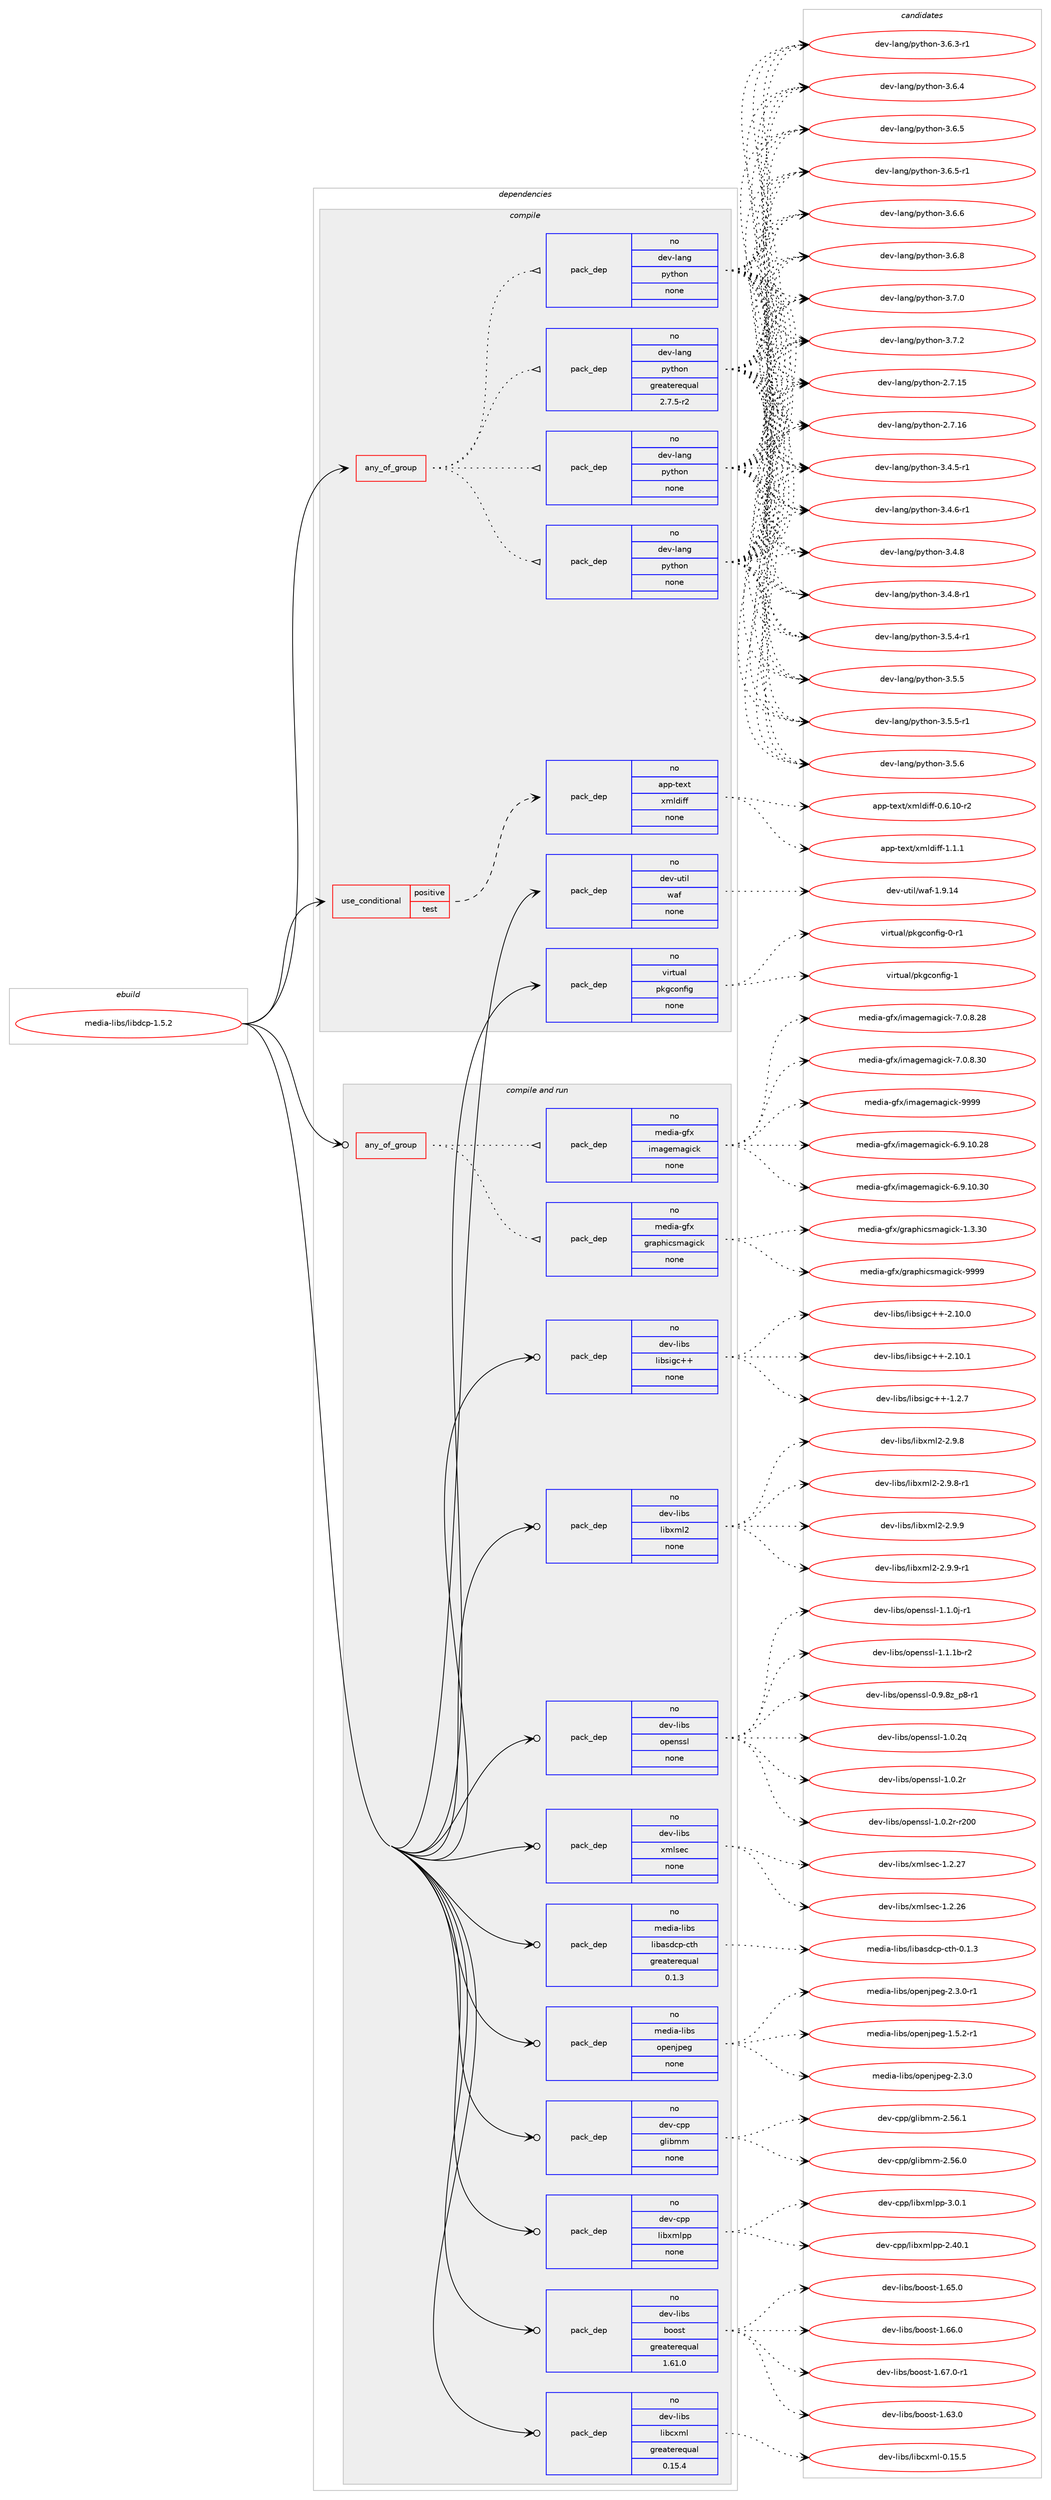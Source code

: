 digraph prolog {

# *************
# Graph options
# *************

newrank=true;
concentrate=true;
compound=true;
graph [rankdir=LR,fontname=Helvetica,fontsize=10,ranksep=1.5];#, ranksep=2.5, nodesep=0.2];
edge  [arrowhead=vee];
node  [fontname=Helvetica,fontsize=10];

# **********
# The ebuild
# **********

subgraph cluster_leftcol {
color=gray;
rank=same;
label=<<i>ebuild</i>>;
id [label="media-libs/libdcp-1.5.2", color=red, width=4, href="../media-libs/libdcp-1.5.2.svg"];
}

# ****************
# The dependencies
# ****************

subgraph cluster_midcol {
color=gray;
label=<<i>dependencies</i>>;
subgraph cluster_compile {
fillcolor="#eeeeee";
style=filled;
label=<<i>compile</i>>;
subgraph any25058 {
dependency1612175 [label=<<TABLE BORDER="0" CELLBORDER="1" CELLSPACING="0" CELLPADDING="4"><TR><TD CELLPADDING="10">any_of_group</TD></TR></TABLE>>, shape=none, color=red];subgraph pack1152099 {
dependency1612176 [label=<<TABLE BORDER="0" CELLBORDER="1" CELLSPACING="0" CELLPADDING="4" WIDTH="220"><TR><TD ROWSPAN="6" CELLPADDING="30">pack_dep</TD></TR><TR><TD WIDTH="110">no</TD></TR><TR><TD>dev-lang</TD></TR><TR><TD>python</TD></TR><TR><TD>none</TD></TR><TR><TD></TD></TR></TABLE>>, shape=none, color=blue];
}
dependency1612175:e -> dependency1612176:w [weight=20,style="dotted",arrowhead="oinv"];
subgraph pack1152100 {
dependency1612177 [label=<<TABLE BORDER="0" CELLBORDER="1" CELLSPACING="0" CELLPADDING="4" WIDTH="220"><TR><TD ROWSPAN="6" CELLPADDING="30">pack_dep</TD></TR><TR><TD WIDTH="110">no</TD></TR><TR><TD>dev-lang</TD></TR><TR><TD>python</TD></TR><TR><TD>none</TD></TR><TR><TD></TD></TR></TABLE>>, shape=none, color=blue];
}
dependency1612175:e -> dependency1612177:w [weight=20,style="dotted",arrowhead="oinv"];
subgraph pack1152101 {
dependency1612178 [label=<<TABLE BORDER="0" CELLBORDER="1" CELLSPACING="0" CELLPADDING="4" WIDTH="220"><TR><TD ROWSPAN="6" CELLPADDING="30">pack_dep</TD></TR><TR><TD WIDTH="110">no</TD></TR><TR><TD>dev-lang</TD></TR><TR><TD>python</TD></TR><TR><TD>none</TD></TR><TR><TD></TD></TR></TABLE>>, shape=none, color=blue];
}
dependency1612175:e -> dependency1612178:w [weight=20,style="dotted",arrowhead="oinv"];
subgraph pack1152102 {
dependency1612179 [label=<<TABLE BORDER="0" CELLBORDER="1" CELLSPACING="0" CELLPADDING="4" WIDTH="220"><TR><TD ROWSPAN="6" CELLPADDING="30">pack_dep</TD></TR><TR><TD WIDTH="110">no</TD></TR><TR><TD>dev-lang</TD></TR><TR><TD>python</TD></TR><TR><TD>greaterequal</TD></TR><TR><TD>2.7.5-r2</TD></TR></TABLE>>, shape=none, color=blue];
}
dependency1612175:e -> dependency1612179:w [weight=20,style="dotted",arrowhead="oinv"];
}
id:e -> dependency1612175:w [weight=20,style="solid",arrowhead="vee"];
subgraph cond434319 {
dependency1612180 [label=<<TABLE BORDER="0" CELLBORDER="1" CELLSPACING="0" CELLPADDING="4"><TR><TD ROWSPAN="3" CELLPADDING="10">use_conditional</TD></TR><TR><TD>positive</TD></TR><TR><TD>test</TD></TR></TABLE>>, shape=none, color=red];
subgraph pack1152103 {
dependency1612181 [label=<<TABLE BORDER="0" CELLBORDER="1" CELLSPACING="0" CELLPADDING="4" WIDTH="220"><TR><TD ROWSPAN="6" CELLPADDING="30">pack_dep</TD></TR><TR><TD WIDTH="110">no</TD></TR><TR><TD>app-text</TD></TR><TR><TD>xmldiff</TD></TR><TR><TD>none</TD></TR><TR><TD></TD></TR></TABLE>>, shape=none, color=blue];
}
dependency1612180:e -> dependency1612181:w [weight=20,style="dashed",arrowhead="vee"];
}
id:e -> dependency1612180:w [weight=20,style="solid",arrowhead="vee"];
subgraph pack1152104 {
dependency1612182 [label=<<TABLE BORDER="0" CELLBORDER="1" CELLSPACING="0" CELLPADDING="4" WIDTH="220"><TR><TD ROWSPAN="6" CELLPADDING="30">pack_dep</TD></TR><TR><TD WIDTH="110">no</TD></TR><TR><TD>dev-util</TD></TR><TR><TD>waf</TD></TR><TR><TD>none</TD></TR><TR><TD></TD></TR></TABLE>>, shape=none, color=blue];
}
id:e -> dependency1612182:w [weight=20,style="solid",arrowhead="vee"];
subgraph pack1152105 {
dependency1612183 [label=<<TABLE BORDER="0" CELLBORDER="1" CELLSPACING="0" CELLPADDING="4" WIDTH="220"><TR><TD ROWSPAN="6" CELLPADDING="30">pack_dep</TD></TR><TR><TD WIDTH="110">no</TD></TR><TR><TD>virtual</TD></TR><TR><TD>pkgconfig</TD></TR><TR><TD>none</TD></TR><TR><TD></TD></TR></TABLE>>, shape=none, color=blue];
}
id:e -> dependency1612183:w [weight=20,style="solid",arrowhead="vee"];
}
subgraph cluster_compileandrun {
fillcolor="#eeeeee";
style=filled;
label=<<i>compile and run</i>>;
subgraph any25059 {
dependency1612184 [label=<<TABLE BORDER="0" CELLBORDER="1" CELLSPACING="0" CELLPADDING="4"><TR><TD CELLPADDING="10">any_of_group</TD></TR></TABLE>>, shape=none, color=red];subgraph pack1152106 {
dependency1612185 [label=<<TABLE BORDER="0" CELLBORDER="1" CELLSPACING="0" CELLPADDING="4" WIDTH="220"><TR><TD ROWSPAN="6" CELLPADDING="30">pack_dep</TD></TR><TR><TD WIDTH="110">no</TD></TR><TR><TD>media-gfx</TD></TR><TR><TD>graphicsmagick</TD></TR><TR><TD>none</TD></TR><TR><TD></TD></TR></TABLE>>, shape=none, color=blue];
}
dependency1612184:e -> dependency1612185:w [weight=20,style="dotted",arrowhead="oinv"];
subgraph pack1152107 {
dependency1612186 [label=<<TABLE BORDER="0" CELLBORDER="1" CELLSPACING="0" CELLPADDING="4" WIDTH="220"><TR><TD ROWSPAN="6" CELLPADDING="30">pack_dep</TD></TR><TR><TD WIDTH="110">no</TD></TR><TR><TD>media-gfx</TD></TR><TR><TD>imagemagick</TD></TR><TR><TD>none</TD></TR><TR><TD></TD></TR></TABLE>>, shape=none, color=blue];
}
dependency1612184:e -> dependency1612186:w [weight=20,style="dotted",arrowhead="oinv"];
}
id:e -> dependency1612184:w [weight=20,style="solid",arrowhead="odotvee"];
subgraph pack1152108 {
dependency1612187 [label=<<TABLE BORDER="0" CELLBORDER="1" CELLSPACING="0" CELLPADDING="4" WIDTH="220"><TR><TD ROWSPAN="6" CELLPADDING="30">pack_dep</TD></TR><TR><TD WIDTH="110">no</TD></TR><TR><TD>dev-cpp</TD></TR><TR><TD>glibmm</TD></TR><TR><TD>none</TD></TR><TR><TD></TD></TR></TABLE>>, shape=none, color=blue];
}
id:e -> dependency1612187:w [weight=20,style="solid",arrowhead="odotvee"];
subgraph pack1152109 {
dependency1612188 [label=<<TABLE BORDER="0" CELLBORDER="1" CELLSPACING="0" CELLPADDING="4" WIDTH="220"><TR><TD ROWSPAN="6" CELLPADDING="30">pack_dep</TD></TR><TR><TD WIDTH="110">no</TD></TR><TR><TD>dev-cpp</TD></TR><TR><TD>libxmlpp</TD></TR><TR><TD>none</TD></TR><TR><TD></TD></TR></TABLE>>, shape=none, color=blue];
}
id:e -> dependency1612188:w [weight=20,style="solid",arrowhead="odotvee"];
subgraph pack1152110 {
dependency1612189 [label=<<TABLE BORDER="0" CELLBORDER="1" CELLSPACING="0" CELLPADDING="4" WIDTH="220"><TR><TD ROWSPAN="6" CELLPADDING="30">pack_dep</TD></TR><TR><TD WIDTH="110">no</TD></TR><TR><TD>dev-libs</TD></TR><TR><TD>boost</TD></TR><TR><TD>greaterequal</TD></TR><TR><TD>1.61.0</TD></TR></TABLE>>, shape=none, color=blue];
}
id:e -> dependency1612189:w [weight=20,style="solid",arrowhead="odotvee"];
subgraph pack1152111 {
dependency1612190 [label=<<TABLE BORDER="0" CELLBORDER="1" CELLSPACING="0" CELLPADDING="4" WIDTH="220"><TR><TD ROWSPAN="6" CELLPADDING="30">pack_dep</TD></TR><TR><TD WIDTH="110">no</TD></TR><TR><TD>dev-libs</TD></TR><TR><TD>libcxml</TD></TR><TR><TD>greaterequal</TD></TR><TR><TD>0.15.4</TD></TR></TABLE>>, shape=none, color=blue];
}
id:e -> dependency1612190:w [weight=20,style="solid",arrowhead="odotvee"];
subgraph pack1152112 {
dependency1612191 [label=<<TABLE BORDER="0" CELLBORDER="1" CELLSPACING="0" CELLPADDING="4" WIDTH="220"><TR><TD ROWSPAN="6" CELLPADDING="30">pack_dep</TD></TR><TR><TD WIDTH="110">no</TD></TR><TR><TD>dev-libs</TD></TR><TR><TD>libsigc++</TD></TR><TR><TD>none</TD></TR><TR><TD></TD></TR></TABLE>>, shape=none, color=blue];
}
id:e -> dependency1612191:w [weight=20,style="solid",arrowhead="odotvee"];
subgraph pack1152113 {
dependency1612192 [label=<<TABLE BORDER="0" CELLBORDER="1" CELLSPACING="0" CELLPADDING="4" WIDTH="220"><TR><TD ROWSPAN="6" CELLPADDING="30">pack_dep</TD></TR><TR><TD WIDTH="110">no</TD></TR><TR><TD>dev-libs</TD></TR><TR><TD>libxml2</TD></TR><TR><TD>none</TD></TR><TR><TD></TD></TR></TABLE>>, shape=none, color=blue];
}
id:e -> dependency1612192:w [weight=20,style="solid",arrowhead="odotvee"];
subgraph pack1152114 {
dependency1612193 [label=<<TABLE BORDER="0" CELLBORDER="1" CELLSPACING="0" CELLPADDING="4" WIDTH="220"><TR><TD ROWSPAN="6" CELLPADDING="30">pack_dep</TD></TR><TR><TD WIDTH="110">no</TD></TR><TR><TD>dev-libs</TD></TR><TR><TD>openssl</TD></TR><TR><TD>none</TD></TR><TR><TD></TD></TR></TABLE>>, shape=none, color=blue];
}
id:e -> dependency1612193:w [weight=20,style="solid",arrowhead="odotvee"];
subgraph pack1152115 {
dependency1612194 [label=<<TABLE BORDER="0" CELLBORDER="1" CELLSPACING="0" CELLPADDING="4" WIDTH="220"><TR><TD ROWSPAN="6" CELLPADDING="30">pack_dep</TD></TR><TR><TD WIDTH="110">no</TD></TR><TR><TD>dev-libs</TD></TR><TR><TD>xmlsec</TD></TR><TR><TD>none</TD></TR><TR><TD></TD></TR></TABLE>>, shape=none, color=blue];
}
id:e -> dependency1612194:w [weight=20,style="solid",arrowhead="odotvee"];
subgraph pack1152116 {
dependency1612195 [label=<<TABLE BORDER="0" CELLBORDER="1" CELLSPACING="0" CELLPADDING="4" WIDTH="220"><TR><TD ROWSPAN="6" CELLPADDING="30">pack_dep</TD></TR><TR><TD WIDTH="110">no</TD></TR><TR><TD>media-libs</TD></TR><TR><TD>libasdcp-cth</TD></TR><TR><TD>greaterequal</TD></TR><TR><TD>0.1.3</TD></TR></TABLE>>, shape=none, color=blue];
}
id:e -> dependency1612195:w [weight=20,style="solid",arrowhead="odotvee"];
subgraph pack1152117 {
dependency1612196 [label=<<TABLE BORDER="0" CELLBORDER="1" CELLSPACING="0" CELLPADDING="4" WIDTH="220"><TR><TD ROWSPAN="6" CELLPADDING="30">pack_dep</TD></TR><TR><TD WIDTH="110">no</TD></TR><TR><TD>media-libs</TD></TR><TR><TD>openjpeg</TD></TR><TR><TD>none</TD></TR><TR><TD></TD></TR></TABLE>>, shape=none, color=blue];
}
id:e -> dependency1612196:w [weight=20,style="solid",arrowhead="odotvee"];
}
subgraph cluster_run {
fillcolor="#eeeeee";
style=filled;
label=<<i>run</i>>;
}
}

# **************
# The candidates
# **************

subgraph cluster_choices {
rank=same;
color=gray;
label=<<i>candidates</i>>;

subgraph choice1152099 {
color=black;
nodesep=1;
choice10010111845108971101034711212111610411111045504655464953 [label="dev-lang/python-2.7.15", color=red, width=4,href="../dev-lang/python-2.7.15.svg"];
choice10010111845108971101034711212111610411111045504655464954 [label="dev-lang/python-2.7.16", color=red, width=4,href="../dev-lang/python-2.7.16.svg"];
choice1001011184510897110103471121211161041111104551465246534511449 [label="dev-lang/python-3.4.5-r1", color=red, width=4,href="../dev-lang/python-3.4.5-r1.svg"];
choice1001011184510897110103471121211161041111104551465246544511449 [label="dev-lang/python-3.4.6-r1", color=red, width=4,href="../dev-lang/python-3.4.6-r1.svg"];
choice100101118451089711010347112121116104111110455146524656 [label="dev-lang/python-3.4.8", color=red, width=4,href="../dev-lang/python-3.4.8.svg"];
choice1001011184510897110103471121211161041111104551465246564511449 [label="dev-lang/python-3.4.8-r1", color=red, width=4,href="../dev-lang/python-3.4.8-r1.svg"];
choice1001011184510897110103471121211161041111104551465346524511449 [label="dev-lang/python-3.5.4-r1", color=red, width=4,href="../dev-lang/python-3.5.4-r1.svg"];
choice100101118451089711010347112121116104111110455146534653 [label="dev-lang/python-3.5.5", color=red, width=4,href="../dev-lang/python-3.5.5.svg"];
choice1001011184510897110103471121211161041111104551465346534511449 [label="dev-lang/python-3.5.5-r1", color=red, width=4,href="../dev-lang/python-3.5.5-r1.svg"];
choice100101118451089711010347112121116104111110455146534654 [label="dev-lang/python-3.5.6", color=red, width=4,href="../dev-lang/python-3.5.6.svg"];
choice1001011184510897110103471121211161041111104551465446514511449 [label="dev-lang/python-3.6.3-r1", color=red, width=4,href="../dev-lang/python-3.6.3-r1.svg"];
choice100101118451089711010347112121116104111110455146544652 [label="dev-lang/python-3.6.4", color=red, width=4,href="../dev-lang/python-3.6.4.svg"];
choice100101118451089711010347112121116104111110455146544653 [label="dev-lang/python-3.6.5", color=red, width=4,href="../dev-lang/python-3.6.5.svg"];
choice1001011184510897110103471121211161041111104551465446534511449 [label="dev-lang/python-3.6.5-r1", color=red, width=4,href="../dev-lang/python-3.6.5-r1.svg"];
choice100101118451089711010347112121116104111110455146544654 [label="dev-lang/python-3.6.6", color=red, width=4,href="../dev-lang/python-3.6.6.svg"];
choice100101118451089711010347112121116104111110455146544656 [label="dev-lang/python-3.6.8", color=red, width=4,href="../dev-lang/python-3.6.8.svg"];
choice100101118451089711010347112121116104111110455146554648 [label="dev-lang/python-3.7.0", color=red, width=4,href="../dev-lang/python-3.7.0.svg"];
choice100101118451089711010347112121116104111110455146554650 [label="dev-lang/python-3.7.2", color=red, width=4,href="../dev-lang/python-3.7.2.svg"];
dependency1612176:e -> choice10010111845108971101034711212111610411111045504655464953:w [style=dotted,weight="100"];
dependency1612176:e -> choice10010111845108971101034711212111610411111045504655464954:w [style=dotted,weight="100"];
dependency1612176:e -> choice1001011184510897110103471121211161041111104551465246534511449:w [style=dotted,weight="100"];
dependency1612176:e -> choice1001011184510897110103471121211161041111104551465246544511449:w [style=dotted,weight="100"];
dependency1612176:e -> choice100101118451089711010347112121116104111110455146524656:w [style=dotted,weight="100"];
dependency1612176:e -> choice1001011184510897110103471121211161041111104551465246564511449:w [style=dotted,weight="100"];
dependency1612176:e -> choice1001011184510897110103471121211161041111104551465346524511449:w [style=dotted,weight="100"];
dependency1612176:e -> choice100101118451089711010347112121116104111110455146534653:w [style=dotted,weight="100"];
dependency1612176:e -> choice1001011184510897110103471121211161041111104551465346534511449:w [style=dotted,weight="100"];
dependency1612176:e -> choice100101118451089711010347112121116104111110455146534654:w [style=dotted,weight="100"];
dependency1612176:e -> choice1001011184510897110103471121211161041111104551465446514511449:w [style=dotted,weight="100"];
dependency1612176:e -> choice100101118451089711010347112121116104111110455146544652:w [style=dotted,weight="100"];
dependency1612176:e -> choice100101118451089711010347112121116104111110455146544653:w [style=dotted,weight="100"];
dependency1612176:e -> choice1001011184510897110103471121211161041111104551465446534511449:w [style=dotted,weight="100"];
dependency1612176:e -> choice100101118451089711010347112121116104111110455146544654:w [style=dotted,weight="100"];
dependency1612176:e -> choice100101118451089711010347112121116104111110455146544656:w [style=dotted,weight="100"];
dependency1612176:e -> choice100101118451089711010347112121116104111110455146554648:w [style=dotted,weight="100"];
dependency1612176:e -> choice100101118451089711010347112121116104111110455146554650:w [style=dotted,weight="100"];
}
subgraph choice1152100 {
color=black;
nodesep=1;
choice10010111845108971101034711212111610411111045504655464953 [label="dev-lang/python-2.7.15", color=red, width=4,href="../dev-lang/python-2.7.15.svg"];
choice10010111845108971101034711212111610411111045504655464954 [label="dev-lang/python-2.7.16", color=red, width=4,href="../dev-lang/python-2.7.16.svg"];
choice1001011184510897110103471121211161041111104551465246534511449 [label="dev-lang/python-3.4.5-r1", color=red, width=4,href="../dev-lang/python-3.4.5-r1.svg"];
choice1001011184510897110103471121211161041111104551465246544511449 [label="dev-lang/python-3.4.6-r1", color=red, width=4,href="../dev-lang/python-3.4.6-r1.svg"];
choice100101118451089711010347112121116104111110455146524656 [label="dev-lang/python-3.4.8", color=red, width=4,href="../dev-lang/python-3.4.8.svg"];
choice1001011184510897110103471121211161041111104551465246564511449 [label="dev-lang/python-3.4.8-r1", color=red, width=4,href="../dev-lang/python-3.4.8-r1.svg"];
choice1001011184510897110103471121211161041111104551465346524511449 [label="dev-lang/python-3.5.4-r1", color=red, width=4,href="../dev-lang/python-3.5.4-r1.svg"];
choice100101118451089711010347112121116104111110455146534653 [label="dev-lang/python-3.5.5", color=red, width=4,href="../dev-lang/python-3.5.5.svg"];
choice1001011184510897110103471121211161041111104551465346534511449 [label="dev-lang/python-3.5.5-r1", color=red, width=4,href="../dev-lang/python-3.5.5-r1.svg"];
choice100101118451089711010347112121116104111110455146534654 [label="dev-lang/python-3.5.6", color=red, width=4,href="../dev-lang/python-3.5.6.svg"];
choice1001011184510897110103471121211161041111104551465446514511449 [label="dev-lang/python-3.6.3-r1", color=red, width=4,href="../dev-lang/python-3.6.3-r1.svg"];
choice100101118451089711010347112121116104111110455146544652 [label="dev-lang/python-3.6.4", color=red, width=4,href="../dev-lang/python-3.6.4.svg"];
choice100101118451089711010347112121116104111110455146544653 [label="dev-lang/python-3.6.5", color=red, width=4,href="../dev-lang/python-3.6.5.svg"];
choice1001011184510897110103471121211161041111104551465446534511449 [label="dev-lang/python-3.6.5-r1", color=red, width=4,href="../dev-lang/python-3.6.5-r1.svg"];
choice100101118451089711010347112121116104111110455146544654 [label="dev-lang/python-3.6.6", color=red, width=4,href="../dev-lang/python-3.6.6.svg"];
choice100101118451089711010347112121116104111110455146544656 [label="dev-lang/python-3.6.8", color=red, width=4,href="../dev-lang/python-3.6.8.svg"];
choice100101118451089711010347112121116104111110455146554648 [label="dev-lang/python-3.7.0", color=red, width=4,href="../dev-lang/python-3.7.0.svg"];
choice100101118451089711010347112121116104111110455146554650 [label="dev-lang/python-3.7.2", color=red, width=4,href="../dev-lang/python-3.7.2.svg"];
dependency1612177:e -> choice10010111845108971101034711212111610411111045504655464953:w [style=dotted,weight="100"];
dependency1612177:e -> choice10010111845108971101034711212111610411111045504655464954:w [style=dotted,weight="100"];
dependency1612177:e -> choice1001011184510897110103471121211161041111104551465246534511449:w [style=dotted,weight="100"];
dependency1612177:e -> choice1001011184510897110103471121211161041111104551465246544511449:w [style=dotted,weight="100"];
dependency1612177:e -> choice100101118451089711010347112121116104111110455146524656:w [style=dotted,weight="100"];
dependency1612177:e -> choice1001011184510897110103471121211161041111104551465246564511449:w [style=dotted,weight="100"];
dependency1612177:e -> choice1001011184510897110103471121211161041111104551465346524511449:w [style=dotted,weight="100"];
dependency1612177:e -> choice100101118451089711010347112121116104111110455146534653:w [style=dotted,weight="100"];
dependency1612177:e -> choice1001011184510897110103471121211161041111104551465346534511449:w [style=dotted,weight="100"];
dependency1612177:e -> choice100101118451089711010347112121116104111110455146534654:w [style=dotted,weight="100"];
dependency1612177:e -> choice1001011184510897110103471121211161041111104551465446514511449:w [style=dotted,weight="100"];
dependency1612177:e -> choice100101118451089711010347112121116104111110455146544652:w [style=dotted,weight="100"];
dependency1612177:e -> choice100101118451089711010347112121116104111110455146544653:w [style=dotted,weight="100"];
dependency1612177:e -> choice1001011184510897110103471121211161041111104551465446534511449:w [style=dotted,weight="100"];
dependency1612177:e -> choice100101118451089711010347112121116104111110455146544654:w [style=dotted,weight="100"];
dependency1612177:e -> choice100101118451089711010347112121116104111110455146544656:w [style=dotted,weight="100"];
dependency1612177:e -> choice100101118451089711010347112121116104111110455146554648:w [style=dotted,weight="100"];
dependency1612177:e -> choice100101118451089711010347112121116104111110455146554650:w [style=dotted,weight="100"];
}
subgraph choice1152101 {
color=black;
nodesep=1;
choice10010111845108971101034711212111610411111045504655464953 [label="dev-lang/python-2.7.15", color=red, width=4,href="../dev-lang/python-2.7.15.svg"];
choice10010111845108971101034711212111610411111045504655464954 [label="dev-lang/python-2.7.16", color=red, width=4,href="../dev-lang/python-2.7.16.svg"];
choice1001011184510897110103471121211161041111104551465246534511449 [label="dev-lang/python-3.4.5-r1", color=red, width=4,href="../dev-lang/python-3.4.5-r1.svg"];
choice1001011184510897110103471121211161041111104551465246544511449 [label="dev-lang/python-3.4.6-r1", color=red, width=4,href="../dev-lang/python-3.4.6-r1.svg"];
choice100101118451089711010347112121116104111110455146524656 [label="dev-lang/python-3.4.8", color=red, width=4,href="../dev-lang/python-3.4.8.svg"];
choice1001011184510897110103471121211161041111104551465246564511449 [label="dev-lang/python-3.4.8-r1", color=red, width=4,href="../dev-lang/python-3.4.8-r1.svg"];
choice1001011184510897110103471121211161041111104551465346524511449 [label="dev-lang/python-3.5.4-r1", color=red, width=4,href="../dev-lang/python-3.5.4-r1.svg"];
choice100101118451089711010347112121116104111110455146534653 [label="dev-lang/python-3.5.5", color=red, width=4,href="../dev-lang/python-3.5.5.svg"];
choice1001011184510897110103471121211161041111104551465346534511449 [label="dev-lang/python-3.5.5-r1", color=red, width=4,href="../dev-lang/python-3.5.5-r1.svg"];
choice100101118451089711010347112121116104111110455146534654 [label="dev-lang/python-3.5.6", color=red, width=4,href="../dev-lang/python-3.5.6.svg"];
choice1001011184510897110103471121211161041111104551465446514511449 [label="dev-lang/python-3.6.3-r1", color=red, width=4,href="../dev-lang/python-3.6.3-r1.svg"];
choice100101118451089711010347112121116104111110455146544652 [label="dev-lang/python-3.6.4", color=red, width=4,href="../dev-lang/python-3.6.4.svg"];
choice100101118451089711010347112121116104111110455146544653 [label="dev-lang/python-3.6.5", color=red, width=4,href="../dev-lang/python-3.6.5.svg"];
choice1001011184510897110103471121211161041111104551465446534511449 [label="dev-lang/python-3.6.5-r1", color=red, width=4,href="../dev-lang/python-3.6.5-r1.svg"];
choice100101118451089711010347112121116104111110455146544654 [label="dev-lang/python-3.6.6", color=red, width=4,href="../dev-lang/python-3.6.6.svg"];
choice100101118451089711010347112121116104111110455146544656 [label="dev-lang/python-3.6.8", color=red, width=4,href="../dev-lang/python-3.6.8.svg"];
choice100101118451089711010347112121116104111110455146554648 [label="dev-lang/python-3.7.0", color=red, width=4,href="../dev-lang/python-3.7.0.svg"];
choice100101118451089711010347112121116104111110455146554650 [label="dev-lang/python-3.7.2", color=red, width=4,href="../dev-lang/python-3.7.2.svg"];
dependency1612178:e -> choice10010111845108971101034711212111610411111045504655464953:w [style=dotted,weight="100"];
dependency1612178:e -> choice10010111845108971101034711212111610411111045504655464954:w [style=dotted,weight="100"];
dependency1612178:e -> choice1001011184510897110103471121211161041111104551465246534511449:w [style=dotted,weight="100"];
dependency1612178:e -> choice1001011184510897110103471121211161041111104551465246544511449:w [style=dotted,weight="100"];
dependency1612178:e -> choice100101118451089711010347112121116104111110455146524656:w [style=dotted,weight="100"];
dependency1612178:e -> choice1001011184510897110103471121211161041111104551465246564511449:w [style=dotted,weight="100"];
dependency1612178:e -> choice1001011184510897110103471121211161041111104551465346524511449:w [style=dotted,weight="100"];
dependency1612178:e -> choice100101118451089711010347112121116104111110455146534653:w [style=dotted,weight="100"];
dependency1612178:e -> choice1001011184510897110103471121211161041111104551465346534511449:w [style=dotted,weight="100"];
dependency1612178:e -> choice100101118451089711010347112121116104111110455146534654:w [style=dotted,weight="100"];
dependency1612178:e -> choice1001011184510897110103471121211161041111104551465446514511449:w [style=dotted,weight="100"];
dependency1612178:e -> choice100101118451089711010347112121116104111110455146544652:w [style=dotted,weight="100"];
dependency1612178:e -> choice100101118451089711010347112121116104111110455146544653:w [style=dotted,weight="100"];
dependency1612178:e -> choice1001011184510897110103471121211161041111104551465446534511449:w [style=dotted,weight="100"];
dependency1612178:e -> choice100101118451089711010347112121116104111110455146544654:w [style=dotted,weight="100"];
dependency1612178:e -> choice100101118451089711010347112121116104111110455146544656:w [style=dotted,weight="100"];
dependency1612178:e -> choice100101118451089711010347112121116104111110455146554648:w [style=dotted,weight="100"];
dependency1612178:e -> choice100101118451089711010347112121116104111110455146554650:w [style=dotted,weight="100"];
}
subgraph choice1152102 {
color=black;
nodesep=1;
choice10010111845108971101034711212111610411111045504655464953 [label="dev-lang/python-2.7.15", color=red, width=4,href="../dev-lang/python-2.7.15.svg"];
choice10010111845108971101034711212111610411111045504655464954 [label="dev-lang/python-2.7.16", color=red, width=4,href="../dev-lang/python-2.7.16.svg"];
choice1001011184510897110103471121211161041111104551465246534511449 [label="dev-lang/python-3.4.5-r1", color=red, width=4,href="../dev-lang/python-3.4.5-r1.svg"];
choice1001011184510897110103471121211161041111104551465246544511449 [label="dev-lang/python-3.4.6-r1", color=red, width=4,href="../dev-lang/python-3.4.6-r1.svg"];
choice100101118451089711010347112121116104111110455146524656 [label="dev-lang/python-3.4.8", color=red, width=4,href="../dev-lang/python-3.4.8.svg"];
choice1001011184510897110103471121211161041111104551465246564511449 [label="dev-lang/python-3.4.8-r1", color=red, width=4,href="../dev-lang/python-3.4.8-r1.svg"];
choice1001011184510897110103471121211161041111104551465346524511449 [label="dev-lang/python-3.5.4-r1", color=red, width=4,href="../dev-lang/python-3.5.4-r1.svg"];
choice100101118451089711010347112121116104111110455146534653 [label="dev-lang/python-3.5.5", color=red, width=4,href="../dev-lang/python-3.5.5.svg"];
choice1001011184510897110103471121211161041111104551465346534511449 [label="dev-lang/python-3.5.5-r1", color=red, width=4,href="../dev-lang/python-3.5.5-r1.svg"];
choice100101118451089711010347112121116104111110455146534654 [label="dev-lang/python-3.5.6", color=red, width=4,href="../dev-lang/python-3.5.6.svg"];
choice1001011184510897110103471121211161041111104551465446514511449 [label="dev-lang/python-3.6.3-r1", color=red, width=4,href="../dev-lang/python-3.6.3-r1.svg"];
choice100101118451089711010347112121116104111110455146544652 [label="dev-lang/python-3.6.4", color=red, width=4,href="../dev-lang/python-3.6.4.svg"];
choice100101118451089711010347112121116104111110455146544653 [label="dev-lang/python-3.6.5", color=red, width=4,href="../dev-lang/python-3.6.5.svg"];
choice1001011184510897110103471121211161041111104551465446534511449 [label="dev-lang/python-3.6.5-r1", color=red, width=4,href="../dev-lang/python-3.6.5-r1.svg"];
choice100101118451089711010347112121116104111110455146544654 [label="dev-lang/python-3.6.6", color=red, width=4,href="../dev-lang/python-3.6.6.svg"];
choice100101118451089711010347112121116104111110455146544656 [label="dev-lang/python-3.6.8", color=red, width=4,href="../dev-lang/python-3.6.8.svg"];
choice100101118451089711010347112121116104111110455146554648 [label="dev-lang/python-3.7.0", color=red, width=4,href="../dev-lang/python-3.7.0.svg"];
choice100101118451089711010347112121116104111110455146554650 [label="dev-lang/python-3.7.2", color=red, width=4,href="../dev-lang/python-3.7.2.svg"];
dependency1612179:e -> choice10010111845108971101034711212111610411111045504655464953:w [style=dotted,weight="100"];
dependency1612179:e -> choice10010111845108971101034711212111610411111045504655464954:w [style=dotted,weight="100"];
dependency1612179:e -> choice1001011184510897110103471121211161041111104551465246534511449:w [style=dotted,weight="100"];
dependency1612179:e -> choice1001011184510897110103471121211161041111104551465246544511449:w [style=dotted,weight="100"];
dependency1612179:e -> choice100101118451089711010347112121116104111110455146524656:w [style=dotted,weight="100"];
dependency1612179:e -> choice1001011184510897110103471121211161041111104551465246564511449:w [style=dotted,weight="100"];
dependency1612179:e -> choice1001011184510897110103471121211161041111104551465346524511449:w [style=dotted,weight="100"];
dependency1612179:e -> choice100101118451089711010347112121116104111110455146534653:w [style=dotted,weight="100"];
dependency1612179:e -> choice1001011184510897110103471121211161041111104551465346534511449:w [style=dotted,weight="100"];
dependency1612179:e -> choice100101118451089711010347112121116104111110455146534654:w [style=dotted,weight="100"];
dependency1612179:e -> choice1001011184510897110103471121211161041111104551465446514511449:w [style=dotted,weight="100"];
dependency1612179:e -> choice100101118451089711010347112121116104111110455146544652:w [style=dotted,weight="100"];
dependency1612179:e -> choice100101118451089711010347112121116104111110455146544653:w [style=dotted,weight="100"];
dependency1612179:e -> choice1001011184510897110103471121211161041111104551465446534511449:w [style=dotted,weight="100"];
dependency1612179:e -> choice100101118451089711010347112121116104111110455146544654:w [style=dotted,weight="100"];
dependency1612179:e -> choice100101118451089711010347112121116104111110455146544656:w [style=dotted,weight="100"];
dependency1612179:e -> choice100101118451089711010347112121116104111110455146554648:w [style=dotted,weight="100"];
dependency1612179:e -> choice100101118451089711010347112121116104111110455146554650:w [style=dotted,weight="100"];
}
subgraph choice1152103 {
color=black;
nodesep=1;
choice971121124511610112011647120109108100105102102454846544649484511450 [label="app-text/xmldiff-0.6.10-r2", color=red, width=4,href="../app-text/xmldiff-0.6.10-r2.svg"];
choice971121124511610112011647120109108100105102102454946494649 [label="app-text/xmldiff-1.1.1", color=red, width=4,href="../app-text/xmldiff-1.1.1.svg"];
dependency1612181:e -> choice971121124511610112011647120109108100105102102454846544649484511450:w [style=dotted,weight="100"];
dependency1612181:e -> choice971121124511610112011647120109108100105102102454946494649:w [style=dotted,weight="100"];
}
subgraph choice1152104 {
color=black;
nodesep=1;
choice10010111845117116105108471199710245494657464952 [label="dev-util/waf-1.9.14", color=red, width=4,href="../dev-util/waf-1.9.14.svg"];
dependency1612182:e -> choice10010111845117116105108471199710245494657464952:w [style=dotted,weight="100"];
}
subgraph choice1152105 {
color=black;
nodesep=1;
choice11810511411611797108471121071039911111010210510345484511449 [label="virtual/pkgconfig-0-r1", color=red, width=4,href="../virtual/pkgconfig-0-r1.svg"];
choice1181051141161179710847112107103991111101021051034549 [label="virtual/pkgconfig-1", color=red, width=4,href="../virtual/pkgconfig-1.svg"];
dependency1612183:e -> choice11810511411611797108471121071039911111010210510345484511449:w [style=dotted,weight="100"];
dependency1612183:e -> choice1181051141161179710847112107103991111101021051034549:w [style=dotted,weight="100"];
}
subgraph choice1152106 {
color=black;
nodesep=1;
choice1091011001059745103102120471031149711210410599115109971031059910745494651465148 [label="media-gfx/graphicsmagick-1.3.30", color=red, width=4,href="../media-gfx/graphicsmagick-1.3.30.svg"];
choice109101100105974510310212047103114971121041059911510997103105991074557575757 [label="media-gfx/graphicsmagick-9999", color=red, width=4,href="../media-gfx/graphicsmagick-9999.svg"];
dependency1612185:e -> choice1091011001059745103102120471031149711210410599115109971031059910745494651465148:w [style=dotted,weight="100"];
dependency1612185:e -> choice109101100105974510310212047103114971121041059911510997103105991074557575757:w [style=dotted,weight="100"];
}
subgraph choice1152107 {
color=black;
nodesep=1;
choice10910110010597451031021204710510997103101109971031059910745544657464948465056 [label="media-gfx/imagemagick-6.9.10.28", color=red, width=4,href="../media-gfx/imagemagick-6.9.10.28.svg"];
choice10910110010597451031021204710510997103101109971031059910745544657464948465148 [label="media-gfx/imagemagick-6.9.10.30", color=red, width=4,href="../media-gfx/imagemagick-6.9.10.30.svg"];
choice109101100105974510310212047105109971031011099710310599107455546484656465056 [label="media-gfx/imagemagick-7.0.8.28", color=red, width=4,href="../media-gfx/imagemagick-7.0.8.28.svg"];
choice109101100105974510310212047105109971031011099710310599107455546484656465148 [label="media-gfx/imagemagick-7.0.8.30", color=red, width=4,href="../media-gfx/imagemagick-7.0.8.30.svg"];
choice1091011001059745103102120471051099710310110997103105991074557575757 [label="media-gfx/imagemagick-9999", color=red, width=4,href="../media-gfx/imagemagick-9999.svg"];
dependency1612186:e -> choice10910110010597451031021204710510997103101109971031059910745544657464948465056:w [style=dotted,weight="100"];
dependency1612186:e -> choice10910110010597451031021204710510997103101109971031059910745544657464948465148:w [style=dotted,weight="100"];
dependency1612186:e -> choice109101100105974510310212047105109971031011099710310599107455546484656465056:w [style=dotted,weight="100"];
dependency1612186:e -> choice109101100105974510310212047105109971031011099710310599107455546484656465148:w [style=dotted,weight="100"];
dependency1612186:e -> choice1091011001059745103102120471051099710310110997103105991074557575757:w [style=dotted,weight="100"];
}
subgraph choice1152108 {
color=black;
nodesep=1;
choice1001011184599112112471031081059810910945504653544648 [label="dev-cpp/glibmm-2.56.0", color=red, width=4,href="../dev-cpp/glibmm-2.56.0.svg"];
choice1001011184599112112471031081059810910945504653544649 [label="dev-cpp/glibmm-2.56.1", color=red, width=4,href="../dev-cpp/glibmm-2.56.1.svg"];
dependency1612187:e -> choice1001011184599112112471031081059810910945504653544648:w [style=dotted,weight="100"];
dependency1612187:e -> choice1001011184599112112471031081059810910945504653544649:w [style=dotted,weight="100"];
}
subgraph choice1152109 {
color=black;
nodesep=1;
choice1001011184599112112471081059812010910811211245504652484649 [label="dev-cpp/libxmlpp-2.40.1", color=red, width=4,href="../dev-cpp/libxmlpp-2.40.1.svg"];
choice10010111845991121124710810598120109108112112455146484649 [label="dev-cpp/libxmlpp-3.0.1", color=red, width=4,href="../dev-cpp/libxmlpp-3.0.1.svg"];
dependency1612188:e -> choice1001011184599112112471081059812010910811211245504652484649:w [style=dotted,weight="100"];
dependency1612188:e -> choice10010111845991121124710810598120109108112112455146484649:w [style=dotted,weight="100"];
}
subgraph choice1152110 {
color=black;
nodesep=1;
choice1001011184510810598115479811111111511645494654514648 [label="dev-libs/boost-1.63.0", color=red, width=4,href="../dev-libs/boost-1.63.0.svg"];
choice1001011184510810598115479811111111511645494654534648 [label="dev-libs/boost-1.65.0", color=red, width=4,href="../dev-libs/boost-1.65.0.svg"];
choice1001011184510810598115479811111111511645494654544648 [label="dev-libs/boost-1.66.0", color=red, width=4,href="../dev-libs/boost-1.66.0.svg"];
choice10010111845108105981154798111111115116454946545546484511449 [label="dev-libs/boost-1.67.0-r1", color=red, width=4,href="../dev-libs/boost-1.67.0-r1.svg"];
dependency1612189:e -> choice1001011184510810598115479811111111511645494654514648:w [style=dotted,weight="100"];
dependency1612189:e -> choice1001011184510810598115479811111111511645494654534648:w [style=dotted,weight="100"];
dependency1612189:e -> choice1001011184510810598115479811111111511645494654544648:w [style=dotted,weight="100"];
dependency1612189:e -> choice10010111845108105981154798111111115116454946545546484511449:w [style=dotted,weight="100"];
}
subgraph choice1152111 {
color=black;
nodesep=1;
choice100101118451081059811547108105989912010910845484649534653 [label="dev-libs/libcxml-0.15.5", color=red, width=4,href="../dev-libs/libcxml-0.15.5.svg"];
dependency1612190:e -> choice100101118451081059811547108105989912010910845484649534653:w [style=dotted,weight="100"];
}
subgraph choice1152112 {
color=black;
nodesep=1;
choice10010111845108105981154710810598115105103994343454946504655 [label="dev-libs/libsigc++-1.2.7", color=red, width=4,href="../dev-libs/libsigc++-1.2.7.svg"];
choice1001011184510810598115471081059811510510399434345504649484648 [label="dev-libs/libsigc++-2.10.0", color=red, width=4,href="../dev-libs/libsigc++-2.10.0.svg"];
choice1001011184510810598115471081059811510510399434345504649484649 [label="dev-libs/libsigc++-2.10.1", color=red, width=4,href="../dev-libs/libsigc++-2.10.1.svg"];
dependency1612191:e -> choice10010111845108105981154710810598115105103994343454946504655:w [style=dotted,weight="100"];
dependency1612191:e -> choice1001011184510810598115471081059811510510399434345504649484648:w [style=dotted,weight="100"];
dependency1612191:e -> choice1001011184510810598115471081059811510510399434345504649484649:w [style=dotted,weight="100"];
}
subgraph choice1152113 {
color=black;
nodesep=1;
choice1001011184510810598115471081059812010910850455046574656 [label="dev-libs/libxml2-2.9.8", color=red, width=4,href="../dev-libs/libxml2-2.9.8.svg"];
choice10010111845108105981154710810598120109108504550465746564511449 [label="dev-libs/libxml2-2.9.8-r1", color=red, width=4,href="../dev-libs/libxml2-2.9.8-r1.svg"];
choice1001011184510810598115471081059812010910850455046574657 [label="dev-libs/libxml2-2.9.9", color=red, width=4,href="../dev-libs/libxml2-2.9.9.svg"];
choice10010111845108105981154710810598120109108504550465746574511449 [label="dev-libs/libxml2-2.9.9-r1", color=red, width=4,href="../dev-libs/libxml2-2.9.9-r1.svg"];
dependency1612192:e -> choice1001011184510810598115471081059812010910850455046574656:w [style=dotted,weight="100"];
dependency1612192:e -> choice10010111845108105981154710810598120109108504550465746564511449:w [style=dotted,weight="100"];
dependency1612192:e -> choice1001011184510810598115471081059812010910850455046574657:w [style=dotted,weight="100"];
dependency1612192:e -> choice10010111845108105981154710810598120109108504550465746574511449:w [style=dotted,weight="100"];
}
subgraph choice1152114 {
color=black;
nodesep=1;
choice10010111845108105981154711111210111011511510845484657465612295112564511449 [label="dev-libs/openssl-0.9.8z_p8-r1", color=red, width=4,href="../dev-libs/openssl-0.9.8z_p8-r1.svg"];
choice100101118451081059811547111112101110115115108454946484650113 [label="dev-libs/openssl-1.0.2q", color=red, width=4,href="../dev-libs/openssl-1.0.2q.svg"];
choice100101118451081059811547111112101110115115108454946484650114 [label="dev-libs/openssl-1.0.2r", color=red, width=4,href="../dev-libs/openssl-1.0.2r.svg"];
choice10010111845108105981154711111210111011511510845494648465011445114504848 [label="dev-libs/openssl-1.0.2r-r200", color=red, width=4,href="../dev-libs/openssl-1.0.2r-r200.svg"];
choice1001011184510810598115471111121011101151151084549464946481064511449 [label="dev-libs/openssl-1.1.0j-r1", color=red, width=4,href="../dev-libs/openssl-1.1.0j-r1.svg"];
choice100101118451081059811547111112101110115115108454946494649984511450 [label="dev-libs/openssl-1.1.1b-r2", color=red, width=4,href="../dev-libs/openssl-1.1.1b-r2.svg"];
dependency1612193:e -> choice10010111845108105981154711111210111011511510845484657465612295112564511449:w [style=dotted,weight="100"];
dependency1612193:e -> choice100101118451081059811547111112101110115115108454946484650113:w [style=dotted,weight="100"];
dependency1612193:e -> choice100101118451081059811547111112101110115115108454946484650114:w [style=dotted,weight="100"];
dependency1612193:e -> choice10010111845108105981154711111210111011511510845494648465011445114504848:w [style=dotted,weight="100"];
dependency1612193:e -> choice1001011184510810598115471111121011101151151084549464946481064511449:w [style=dotted,weight="100"];
dependency1612193:e -> choice100101118451081059811547111112101110115115108454946494649984511450:w [style=dotted,weight="100"];
}
subgraph choice1152115 {
color=black;
nodesep=1;
choice1001011184510810598115471201091081151019945494650465054 [label="dev-libs/xmlsec-1.2.26", color=red, width=4,href="../dev-libs/xmlsec-1.2.26.svg"];
choice1001011184510810598115471201091081151019945494650465055 [label="dev-libs/xmlsec-1.2.27", color=red, width=4,href="../dev-libs/xmlsec-1.2.27.svg"];
dependency1612194:e -> choice1001011184510810598115471201091081151019945494650465054:w [style=dotted,weight="100"];
dependency1612194:e -> choice1001011184510810598115471201091081151019945494650465055:w [style=dotted,weight="100"];
}
subgraph choice1152116 {
color=black;
nodesep=1;
choice109101100105974510810598115471081059897115100991124599116104454846494651 [label="media-libs/libasdcp-cth-0.1.3", color=red, width=4,href="../media-libs/libasdcp-cth-0.1.3.svg"];
dependency1612195:e -> choice109101100105974510810598115471081059897115100991124599116104454846494651:w [style=dotted,weight="100"];
}
subgraph choice1152117 {
color=black;
nodesep=1;
choice109101100105974510810598115471111121011101061121011034549465346504511449 [label="media-libs/openjpeg-1.5.2-r1", color=red, width=4,href="../media-libs/openjpeg-1.5.2-r1.svg"];
choice10910110010597451081059811547111112101110106112101103455046514648 [label="media-libs/openjpeg-2.3.0", color=red, width=4,href="../media-libs/openjpeg-2.3.0.svg"];
choice109101100105974510810598115471111121011101061121011034550465146484511449 [label="media-libs/openjpeg-2.3.0-r1", color=red, width=4,href="../media-libs/openjpeg-2.3.0-r1.svg"];
dependency1612196:e -> choice109101100105974510810598115471111121011101061121011034549465346504511449:w [style=dotted,weight="100"];
dependency1612196:e -> choice10910110010597451081059811547111112101110106112101103455046514648:w [style=dotted,weight="100"];
dependency1612196:e -> choice109101100105974510810598115471111121011101061121011034550465146484511449:w [style=dotted,weight="100"];
}
}

}
